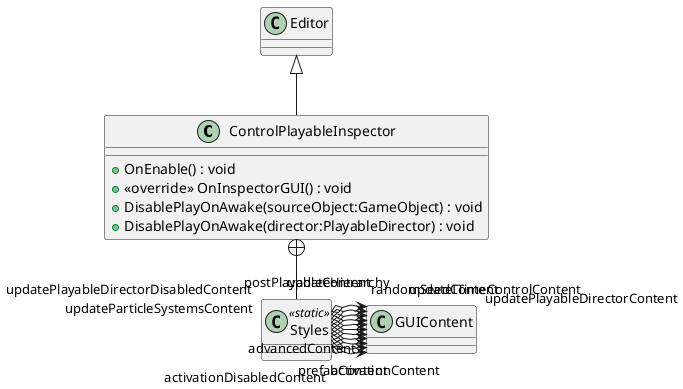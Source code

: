 @startuml
class ControlPlayableInspector {
    + OnEnable() : void
    + <<override>> OnInspectorGUI() : void
    + DisablePlayOnAwake(sourceObject:GameObject) : void
    + DisablePlayOnAwake(director:PlayableDirector) : void
}
class Styles <<static>> {
}
Editor <|-- ControlPlayableInspector
ControlPlayableInspector +-- Styles
Styles o-> "activationContent" GUIContent
Styles o-> "activationDisabledContent" GUIContent
Styles o-> "prefabContent" GUIContent
Styles o-> "advancedContent" GUIContent
Styles o-> "updateParticleSystemsContent" GUIContent
Styles o-> "updatePlayableDirectorContent" GUIContent
Styles o-> "updatePlayableDirectorDisabledContent" GUIContent
Styles o-> "updateITimeControlContent" GUIContent
Styles o-> "updateHierarchy" GUIContent
Styles o-> "randomSeedContent" GUIContent
Styles o-> "postPlayableContent" GUIContent
@enduml
